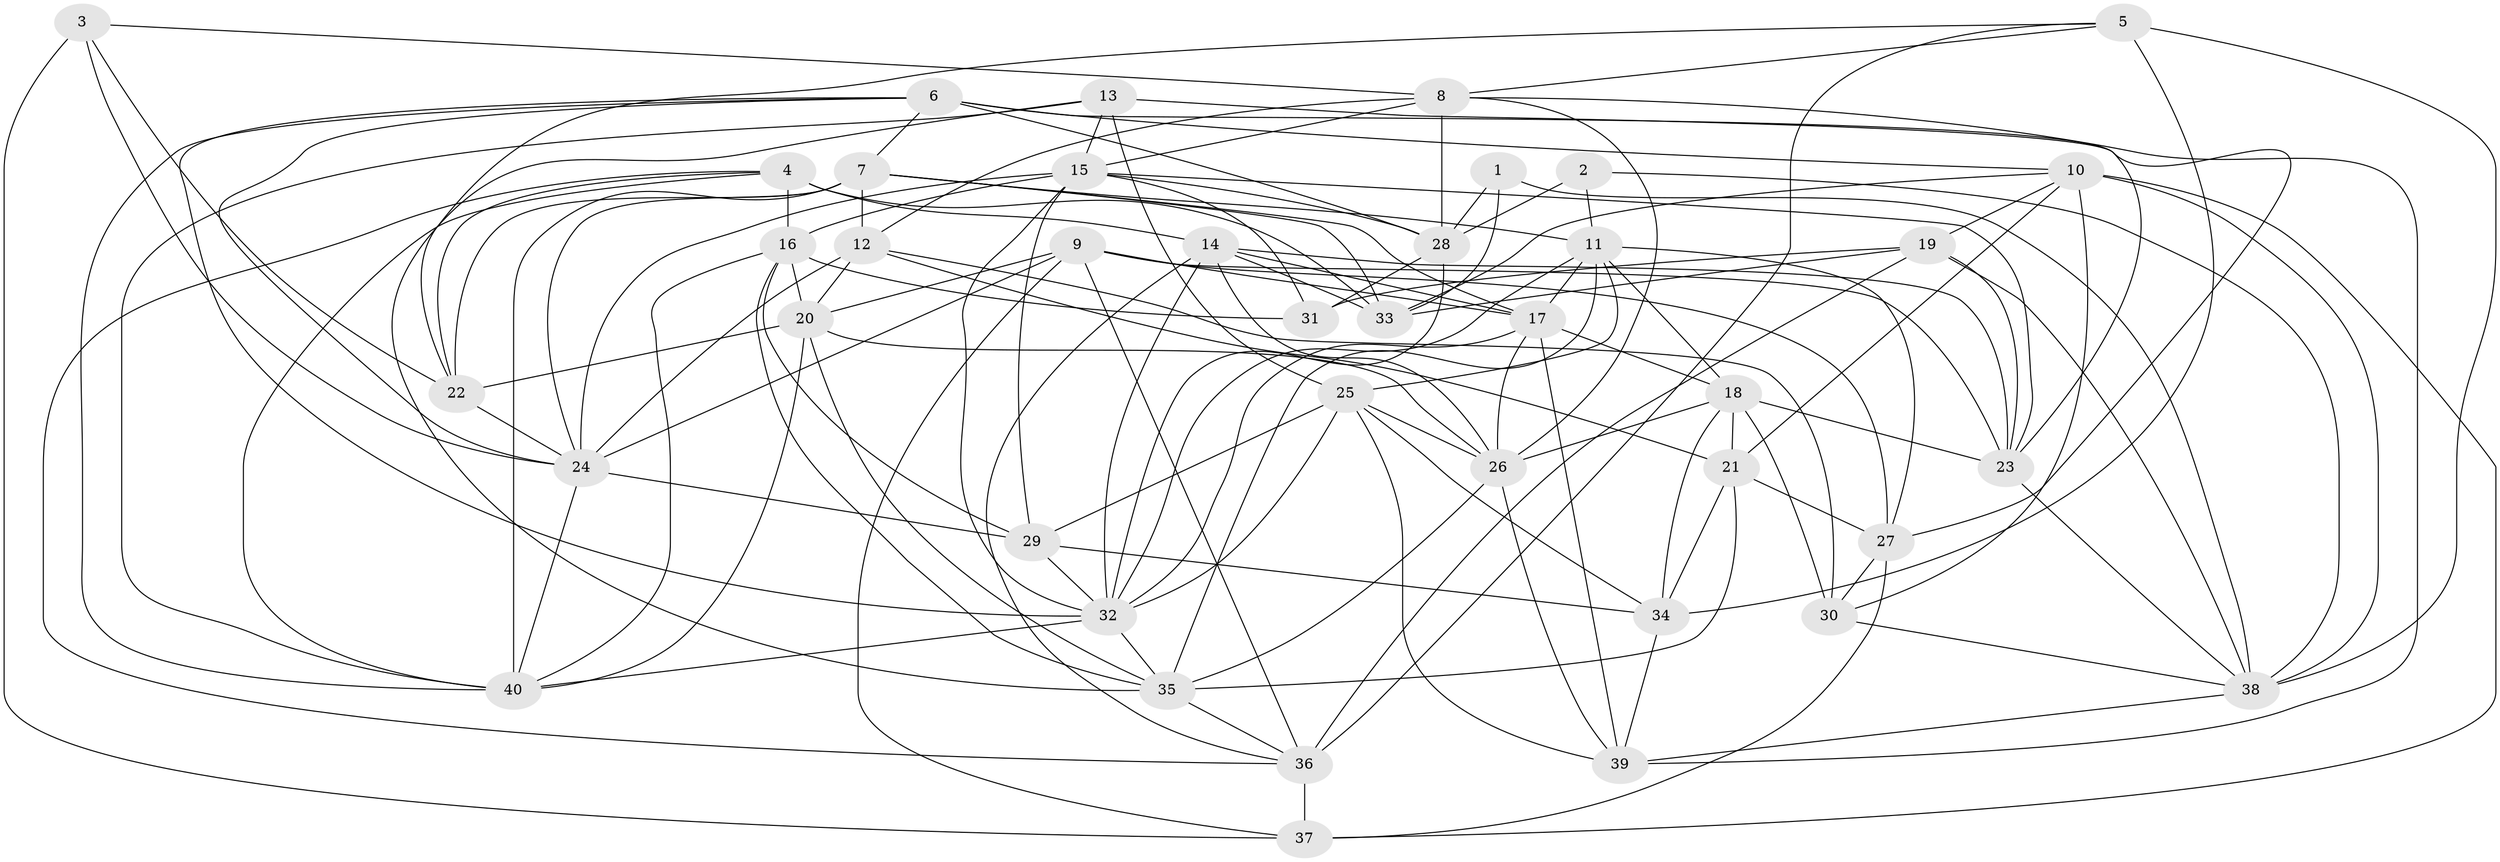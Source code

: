 // original degree distribution, {4: 1.0}
// Generated by graph-tools (version 1.1) at 2025/38/03/04/25 23:38:19]
// undirected, 40 vertices, 131 edges
graph export_dot {
  node [color=gray90,style=filled];
  1;
  2;
  3;
  4;
  5;
  6;
  7;
  8;
  9;
  10;
  11;
  12;
  13;
  14;
  15;
  16;
  17;
  18;
  19;
  20;
  21;
  22;
  23;
  24;
  25;
  26;
  27;
  28;
  29;
  30;
  31;
  32;
  33;
  34;
  35;
  36;
  37;
  38;
  39;
  40;
  1 -- 28 [weight=2.0];
  1 -- 33 [weight=1.0];
  1 -- 38 [weight=1.0];
  2 -- 11 [weight=1.0];
  2 -- 28 [weight=2.0];
  2 -- 38 [weight=1.0];
  3 -- 8 [weight=1.0];
  3 -- 22 [weight=1.0];
  3 -- 24 [weight=2.0];
  3 -- 37 [weight=2.0];
  4 -- 14 [weight=1.0];
  4 -- 16 [weight=2.0];
  4 -- 22 [weight=1.0];
  4 -- 33 [weight=2.0];
  4 -- 36 [weight=1.0];
  4 -- 40 [weight=1.0];
  5 -- 8 [weight=1.0];
  5 -- 22 [weight=1.0];
  5 -- 34 [weight=2.0];
  5 -- 36 [weight=1.0];
  5 -- 38 [weight=1.0];
  6 -- 7 [weight=1.0];
  6 -- 10 [weight=1.0];
  6 -- 24 [weight=1.0];
  6 -- 27 [weight=2.0];
  6 -- 28 [weight=1.0];
  6 -- 32 [weight=1.0];
  6 -- 40 [weight=1.0];
  7 -- 11 [weight=1.0];
  7 -- 12 [weight=1.0];
  7 -- 17 [weight=1.0];
  7 -- 22 [weight=1.0];
  7 -- 24 [weight=1.0];
  7 -- 33 [weight=1.0];
  7 -- 40 [weight=3.0];
  8 -- 12 [weight=1.0];
  8 -- 15 [weight=2.0];
  8 -- 26 [weight=1.0];
  8 -- 28 [weight=2.0];
  8 -- 39 [weight=2.0];
  9 -- 17 [weight=1.0];
  9 -- 20 [weight=1.0];
  9 -- 23 [weight=1.0];
  9 -- 24 [weight=1.0];
  9 -- 27 [weight=2.0];
  9 -- 36 [weight=1.0];
  9 -- 37 [weight=1.0];
  10 -- 19 [weight=2.0];
  10 -- 21 [weight=1.0];
  10 -- 30 [weight=1.0];
  10 -- 33 [weight=2.0];
  10 -- 37 [weight=2.0];
  10 -- 38 [weight=1.0];
  11 -- 17 [weight=1.0];
  11 -- 18 [weight=1.0];
  11 -- 25 [weight=1.0];
  11 -- 27 [weight=1.0];
  11 -- 32 [weight=1.0];
  11 -- 35 [weight=1.0];
  12 -- 20 [weight=1.0];
  12 -- 21 [weight=3.0];
  12 -- 24 [weight=1.0];
  12 -- 30 [weight=1.0];
  13 -- 15 [weight=1.0];
  13 -- 23 [weight=1.0];
  13 -- 25 [weight=2.0];
  13 -- 35 [weight=1.0];
  13 -- 40 [weight=1.0];
  14 -- 17 [weight=1.0];
  14 -- 23 [weight=2.0];
  14 -- 26 [weight=1.0];
  14 -- 32 [weight=1.0];
  14 -- 33 [weight=1.0];
  14 -- 36 [weight=1.0];
  15 -- 16 [weight=1.0];
  15 -- 23 [weight=1.0];
  15 -- 24 [weight=1.0];
  15 -- 28 [weight=1.0];
  15 -- 29 [weight=1.0];
  15 -- 31 [weight=1.0];
  15 -- 32 [weight=1.0];
  16 -- 20 [weight=2.0];
  16 -- 29 [weight=1.0];
  16 -- 31 [weight=2.0];
  16 -- 35 [weight=1.0];
  16 -- 40 [weight=1.0];
  17 -- 18 [weight=1.0];
  17 -- 26 [weight=1.0];
  17 -- 32 [weight=1.0];
  17 -- 39 [weight=1.0];
  18 -- 21 [weight=1.0];
  18 -- 23 [weight=1.0];
  18 -- 26 [weight=1.0];
  18 -- 30 [weight=2.0];
  18 -- 34 [weight=1.0];
  19 -- 23 [weight=1.0];
  19 -- 31 [weight=2.0];
  19 -- 33 [weight=1.0];
  19 -- 36 [weight=1.0];
  19 -- 38 [weight=1.0];
  20 -- 22 [weight=1.0];
  20 -- 26 [weight=1.0];
  20 -- 35 [weight=1.0];
  20 -- 40 [weight=1.0];
  21 -- 27 [weight=1.0];
  21 -- 34 [weight=1.0];
  21 -- 35 [weight=1.0];
  22 -- 24 [weight=1.0];
  23 -- 38 [weight=1.0];
  24 -- 29 [weight=1.0];
  24 -- 40 [weight=1.0];
  25 -- 26 [weight=1.0];
  25 -- 29 [weight=1.0];
  25 -- 32 [weight=1.0];
  25 -- 34 [weight=1.0];
  25 -- 39 [weight=3.0];
  26 -- 35 [weight=1.0];
  26 -- 39 [weight=1.0];
  27 -- 30 [weight=1.0];
  27 -- 37 [weight=1.0];
  28 -- 31 [weight=1.0];
  28 -- 32 [weight=1.0];
  29 -- 32 [weight=1.0];
  29 -- 34 [weight=1.0];
  30 -- 38 [weight=1.0];
  32 -- 35 [weight=1.0];
  32 -- 40 [weight=1.0];
  34 -- 39 [weight=2.0];
  35 -- 36 [weight=1.0];
  36 -- 37 [weight=2.0];
  38 -- 39 [weight=1.0];
}
